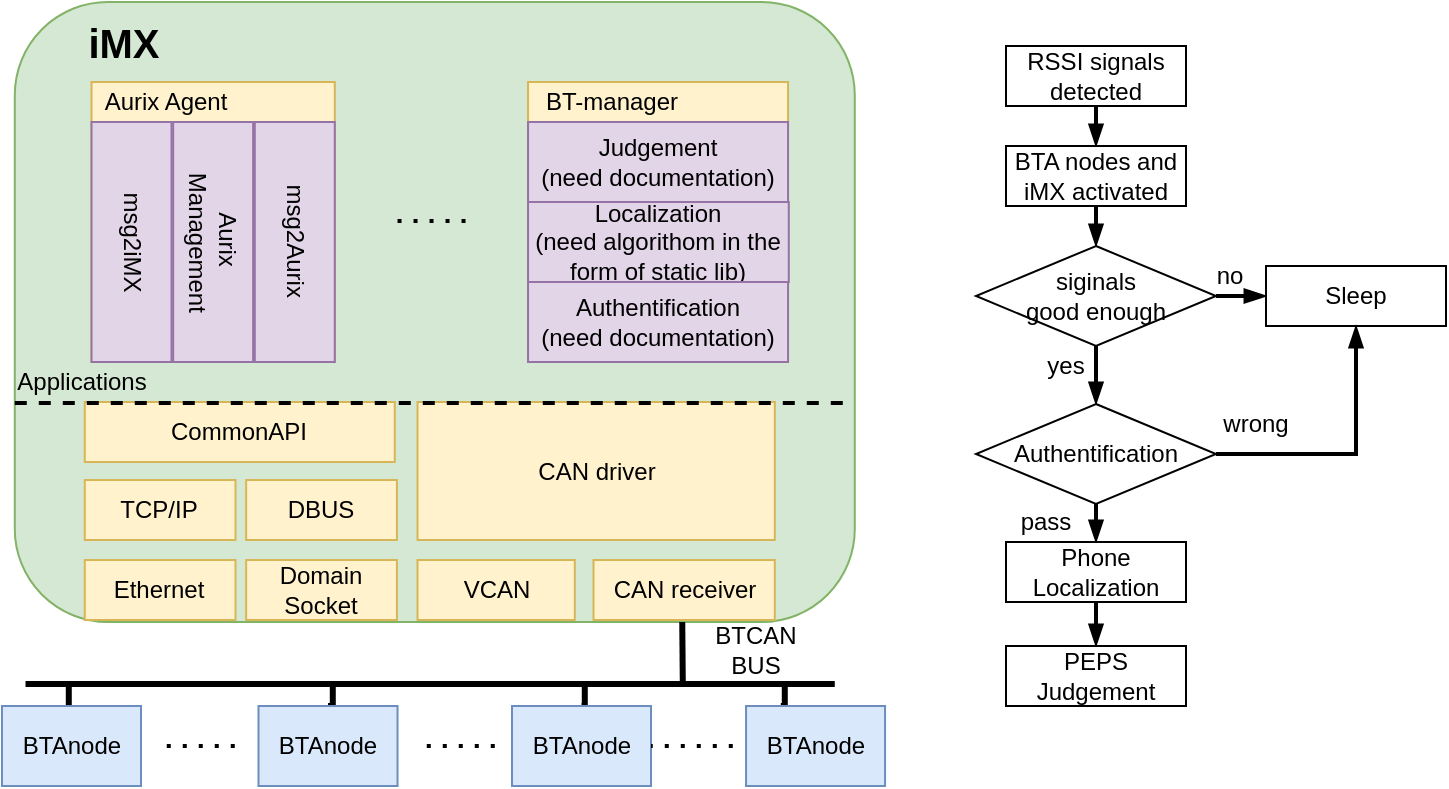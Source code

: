 <mxfile version="13.6.5" type="github">
  <diagram id="6UJGkoR6RnkgBrW9vDAt" name="Page-1">
    <mxGraphModel grid="0" dx="1022" dy="432" gridSize="10" guides="1" tooltips="1" connect="1" arrows="1" fold="1" page="1" pageScale="1" pageWidth="827" pageHeight="1169" math="0" shadow="0">
      <root>
        <mxCell id="0" />
        <mxCell id="1" parent="0" />
        <mxCell id="lEMxjgnDE3hor83zUmYU-257" value="" parent="1" style="rounded=1;whiteSpace=wrap;html=1;fillColor=#d5e8d4;strokeColor=#82b366;" vertex="1">
          <mxGeometry as="geometry" x="86.39" y="450" width="420" height="310" />
        </mxCell>
        <mxCell id="lEMxjgnDE3hor83zUmYU-258" value="" parent="1" style="rounded=0;whiteSpace=wrap;html=1;fillColor=#fff2cc;strokeColor=#d6b656;" vertex="1">
          <mxGeometry as="geometry" x="343.02" y="490" width="130" height="140" />
        </mxCell>
        <mxCell id="lEMxjgnDE3hor83zUmYU-259" value="Localization&lt;br&gt;(need algorithom in the form of static lib)" parent="1" style="rounded=0;whiteSpace=wrap;html=1;fillColor=#e1d5e7;strokeColor=#9673a6;" vertex="1">
          <mxGeometry as="geometry" x="343.02" y="550" width="130.37" height="40" />
        </mxCell>
        <mxCell id="lEMxjgnDE3hor83zUmYU-260" value="Authentification&lt;br&gt;(need documentation)" parent="1" style="rounded=0;whiteSpace=wrap;html=1;fillColor=#e1d5e7;strokeColor=#9673a6;" vertex="1">
          <mxGeometry as="geometry" x="343.02" y="590" width="130" height="40" />
        </mxCell>
        <mxCell id="lEMxjgnDE3hor83zUmYU-261" parent="1" style="edgeStyle=orthogonalEdgeStyle;rounded=0;orthogonalLoop=1;jettySize=auto;html=1;exitX=0.5;exitY=0;exitDx=0;exitDy=0;endArrow=none;endFill=0;strokeWidth=3;" edge="1" source="lEMxjgnDE3hor83zUmYU-262">
          <mxGeometry as="geometry" relative="1">
            <mxPoint as="targetPoint" x="113.39" y="792" />
          </mxGeometry>
        </mxCell>
        <mxCell id="lEMxjgnDE3hor83zUmYU-262" value="BTAnode" parent="1" style="rounded=0;whiteSpace=wrap;html=1;fillColor=#dae8fc;strokeColor=#6c8ebf;" vertex="1">
          <mxGeometry as="geometry" x="80" y="802" width="69.51" height="40" />
        </mxCell>
        <mxCell id="lEMxjgnDE3hor83zUmYU-263" value="" parent="1" style="endArrow=none;html=1;strokeWidth=3;" edge="1">
          <mxGeometry as="geometry" width="50" height="50" relative="1">
            <mxPoint as="sourcePoint" x="420.39" y="790" />
            <mxPoint as="targetPoint" x="420.13" y="760" />
          </mxGeometry>
        </mxCell>
        <mxCell id="lEMxjgnDE3hor83zUmYU-264" value="" parent="1" style="endArrow=none;html=1;strokeWidth=3;" edge="1">
          <mxGeometry as="geometry" width="50" height="50" relative="1">
            <mxPoint as="sourcePoint" x="91.76" y="791" />
            <mxPoint as="targetPoint" x="496.39" y="791" />
          </mxGeometry>
        </mxCell>
        <mxCell id="lEMxjgnDE3hor83zUmYU-265" value="BTCAN BUS" parent="1" style="text;html=1;strokeColor=none;fillColor=none;align=center;verticalAlign=middle;whiteSpace=wrap;rounded=0;" vertex="1">
          <mxGeometry as="geometry" x="431.76" y="764" width="50" height="20" />
        </mxCell>
        <mxCell id="lEMxjgnDE3hor83zUmYU-266" value="&lt;b style=&quot;font-size: 20px&quot;&gt;&lt;font style=&quot;font-size: 20px&quot;&gt;iMX&lt;/font&gt;&lt;/b&gt;" parent="1" style="text;html=1;strokeColor=none;fillColor=none;align=center;verticalAlign=middle;whiteSpace=wrap;rounded=0;" vertex="1">
          <mxGeometry as="geometry" x="121.39" y="460" width="40" height="20" />
        </mxCell>
        <mxCell id="lEMxjgnDE3hor83zUmYU-267" value="Judgement&lt;br&gt;(need documentation)" parent="1" style="rounded=0;whiteSpace=wrap;html=1;fillColor=#e1d5e7;strokeColor=#9673a6;" vertex="1">
          <mxGeometry as="geometry" x="343.02" y="510" width="130" height="40" />
        </mxCell>
        <mxCell id="lEMxjgnDE3hor83zUmYU-268" value="BT-manager" parent="1" style="text;html=1;strokeColor=none;fillColor=none;align=center;verticalAlign=middle;whiteSpace=wrap;rounded=0;" vertex="1">
          <mxGeometry as="geometry" x="349.76" y="490" width="70" height="20" />
        </mxCell>
        <mxCell id="lEMxjgnDE3hor83zUmYU-269" value="" parent="1" style="endArrow=none;dashed=1;html=1;dashPattern=1 3;strokeWidth=2;" edge="1">
          <mxGeometry as="geometry" width="50" height="50" relative="1">
            <mxPoint as="sourcePoint" x="196.39" y="822" />
            <mxPoint as="targetPoint" x="156.39" y="822" />
          </mxGeometry>
        </mxCell>
        <mxCell id="lEMxjgnDE3hor83zUmYU-270" value="CAN receiver" parent="1" style="rounded=0;whiteSpace=wrap;html=1;fillColor=#fff2cc;strokeColor=#d6b656;" vertex="1">
          <mxGeometry as="geometry" x="375.76" y="729" width="90.63" height="30" />
        </mxCell>
        <mxCell id="lEMxjgnDE3hor83zUmYU-271" value="VCAN" parent="1" style="rounded=0;whiteSpace=wrap;html=1;fillColor=#fff2cc;strokeColor=#d6b656;" vertex="1">
          <mxGeometry as="geometry" x="287.76" y="729" width="78.63" height="30" />
        </mxCell>
        <mxCell id="lEMxjgnDE3hor83zUmYU-272" value="" parent="1" style="rounded=0;whiteSpace=wrap;html=1;fillColor=#fff2cc;strokeColor=#d6b656;" vertex="1">
          <mxGeometry as="geometry" x="124.76" y="490" width="121.63" height="140" />
        </mxCell>
        <mxCell id="lEMxjgnDE3hor83zUmYU-273" value="CAN driver" parent="1" style="rounded=0;whiteSpace=wrap;html=1;fillColor=#fff2cc;strokeColor=#d6b656;" vertex="1">
          <mxGeometry as="geometry" x="287.76" y="650" width="178.63" height="69" />
        </mxCell>
        <mxCell id="lEMxjgnDE3hor83zUmYU-274" value="DBUS" parent="1" style="rounded=0;whiteSpace=wrap;html=1;fillColor=#fff2cc;strokeColor=#d6b656;" vertex="1">
          <mxGeometry as="geometry" x="202.08" y="689" width="75.37" height="30" />
        </mxCell>
        <mxCell id="lEMxjgnDE3hor83zUmYU-275" value="TCP/IP" parent="1" style="rounded=0;whiteSpace=wrap;html=1;fillColor=#fff2cc;strokeColor=#d6b656;" vertex="1">
          <mxGeometry as="geometry" x="121.39" y="689" width="75.37" height="30" />
        </mxCell>
        <mxCell id="lEMxjgnDE3hor83zUmYU-276" value="Ethernet" parent="1" style="rounded=0;whiteSpace=wrap;html=1;fillColor=#fff2cc;strokeColor=#d6b656;" vertex="1">
          <mxGeometry as="geometry" x="121.39" y="729" width="75.37" height="30" />
        </mxCell>
        <mxCell id="lEMxjgnDE3hor83zUmYU-277" value="Domain Socket" parent="1" style="rounded=0;whiteSpace=wrap;html=1;fillColor=#fff2cc;strokeColor=#d6b656;" vertex="1">
          <mxGeometry as="geometry" x="202.08" y="729" width="75.37" height="30" />
        </mxCell>
        <mxCell id="lEMxjgnDE3hor83zUmYU-278" value="CommonAPI" parent="1" style="rounded=0;whiteSpace=wrap;html=1;fillColor=#fff2cc;strokeColor=#d6b656;" vertex="1">
          <mxGeometry as="geometry" x="121.39" y="650" width="155" height="30" />
        </mxCell>
        <mxCell id="lEMxjgnDE3hor83zUmYU-279" parent="1" style="edgeStyle=orthogonalEdgeStyle;rounded=0;orthogonalLoop=1;jettySize=auto;html=1;exitX=0.5;exitY=0;exitDx=0;exitDy=0;endArrow=none;endFill=0;strokeWidth=3;" edge="1" source="lEMxjgnDE3hor83zUmYU-280">
          <mxGeometry as="geometry" relative="1">
            <mxPoint as="targetPoint" x="245.39" y="792" />
          </mxGeometry>
        </mxCell>
        <mxCell id="lEMxjgnDE3hor83zUmYU-280" value="BTAnode" parent="1" style="rounded=0;whiteSpace=wrap;html=1;fillColor=#dae8fc;strokeColor=#6c8ebf;" vertex="1">
          <mxGeometry as="geometry" x="208.25" y="802" width="69.51" height="40" />
        </mxCell>
        <mxCell id="lEMxjgnDE3hor83zUmYU-281" parent="1" style="edgeStyle=orthogonalEdgeStyle;rounded=0;orthogonalLoop=1;jettySize=auto;html=1;exitX=0.5;exitY=0;exitDx=0;exitDy=0;strokeWidth=3;endArrow=none;endFill=0;" edge="1" source="lEMxjgnDE3hor83zUmYU-282">
          <mxGeometry as="geometry" relative="1">
            <mxPoint as="targetPoint" x="371.39" y="792" />
          </mxGeometry>
        </mxCell>
        <mxCell id="lEMxjgnDE3hor83zUmYU-282" value="BTAnode" parent="1" style="rounded=0;whiteSpace=wrap;html=1;fillColor=#dae8fc;strokeColor=#6c8ebf;" vertex="1">
          <mxGeometry as="geometry" x="335" y="802" width="69.51" height="40" />
        </mxCell>
        <mxCell id="lEMxjgnDE3hor83zUmYU-283" value="" parent="1" style="endArrow=none;dashed=1;html=1;dashPattern=1 3;strokeWidth=2;" edge="1">
          <mxGeometry as="geometry" width="50" height="50" relative="1">
            <mxPoint as="sourcePoint" x="326.39" y="822" />
            <mxPoint as="targetPoint" x="286.39" y="822" />
          </mxGeometry>
        </mxCell>
        <mxCell id="lEMxjgnDE3hor83zUmYU-284" parent="1" style="edgeStyle=orthogonalEdgeStyle;rounded=0;orthogonalLoop=1;jettySize=auto;html=1;exitX=0.25;exitY=0;exitDx=0;exitDy=0;endArrow=none;endFill=0;strokeWidth=3;" edge="1" source="lEMxjgnDE3hor83zUmYU-285">
          <mxGeometry as="geometry" relative="1">
            <mxPoint as="targetPoint" x="471.39" y="792" />
          </mxGeometry>
        </mxCell>
        <mxCell id="lEMxjgnDE3hor83zUmYU-285" value="BTAnode" parent="1" style="rounded=0;whiteSpace=wrap;html=1;fillColor=#dae8fc;strokeColor=#6c8ebf;" vertex="1">
          <mxGeometry as="geometry" x="452.02" y="802" width="69.51" height="40" />
        </mxCell>
        <mxCell id="lEMxjgnDE3hor83zUmYU-286" value="" parent="1" style="endArrow=none;dashed=1;html=1;dashPattern=1 3;strokeWidth=2;entryX=1;entryY=0.5;entryDx=0;entryDy=0;" edge="1" target="lEMxjgnDE3hor83zUmYU-282">
          <mxGeometry as="geometry" width="50" height="50" relative="1">
            <mxPoint as="sourcePoint" x="445.39" y="822" />
            <mxPoint as="targetPoint" x="296.39" y="832" />
          </mxGeometry>
        </mxCell>
        <mxCell id="lEMxjgnDE3hor83zUmYU-287" value="" parent="1" style="endArrow=none;html=1;strokeWidth=2;entryX=1;entryY=0.75;entryDx=0;entryDy=0;exitX=0;exitY=0.75;exitDx=0;exitDy=0;dashed=1;" edge="1">
          <mxGeometry as="geometry" width="50" height="50" relative="1">
            <mxPoint as="sourcePoint" x="86.39" y="650.5" />
            <mxPoint as="targetPoint" x="506.39" y="650.5" />
          </mxGeometry>
        </mxCell>
        <mxCell id="lEMxjgnDE3hor83zUmYU-288" value="msg2iMX" parent="1" style="rounded=0;whiteSpace=wrap;html=1;fillColor=#e1d5e7;strokeColor=#9673a6;portConstraintRotation=0;direction=east;verticalAlign=middle;horizontal=0;rotation=-180;" vertex="1">
          <mxGeometry as="geometry" x="124.76" y="510" width="40" height="120" />
        </mxCell>
        <mxCell id="lEMxjgnDE3hor83zUmYU-289" value="Aurix&amp;nbsp;&lt;br&gt;Management" parent="1" style="rounded=0;whiteSpace=wrap;html=1;fillColor=#e1d5e7;strokeColor=#9673a6;portConstraintRotation=0;direction=east;verticalAlign=middle;horizontal=0;rotation=-180;" vertex="1">
          <mxGeometry as="geometry" x="165.57" y="510" width="40" height="120" />
        </mxCell>
        <mxCell id="lEMxjgnDE3hor83zUmYU-290" value="msg2Aurix" parent="1" style="rounded=0;whiteSpace=wrap;html=1;fillColor=#e1d5e7;strokeColor=#9673a6;portConstraintRotation=0;direction=east;verticalAlign=middle;horizontal=0;rotation=-180;" vertex="1">
          <mxGeometry as="geometry" x="206.39" y="510" width="40" height="120" />
        </mxCell>
        <mxCell id="lEMxjgnDE3hor83zUmYU-291" value="Aurix Agent" parent="1" style="text;html=1;strokeColor=none;fillColor=none;align=center;verticalAlign=middle;whiteSpace=wrap;rounded=0;" vertex="1">
          <mxGeometry as="geometry" x="126.76" y="490" width="70" height="20" />
        </mxCell>
        <mxCell id="lEMxjgnDE3hor83zUmYU-292" value="" parent="1" style="endArrow=none;dashed=1;html=1;dashPattern=1 3;strokeWidth=2;" edge="1">
          <mxGeometry as="geometry" width="50" height="50" relative="1">
            <mxPoint as="sourcePoint" x="311.76" y="559.5" />
            <mxPoint as="targetPoint" x="271.76" y="559.5" />
          </mxGeometry>
        </mxCell>
        <mxCell id="lEMxjgnDE3hor83zUmYU-293" value="Applications" parent="1" style="text;html=1;strokeColor=none;fillColor=none;align=center;verticalAlign=middle;whiteSpace=wrap;rounded=0;fontColor=none;" vertex="1">
          <mxGeometry as="geometry" x="100.39" y="630" width="40" height="20" />
        </mxCell>
        <mxCell id="lEMxjgnDE3hor83zUmYU-296" parent="1" style="edgeStyle=orthogonalEdgeStyle;rounded=0;orthogonalLoop=1;jettySize=auto;html=1;exitX=0.5;exitY=1;exitDx=0;exitDy=0;entryX=0.5;entryY=0;entryDx=0;entryDy=0;endArrow=blockThin;endFill=1;strokeWidth=2;fontColor=none;" edge="1" source="lEMxjgnDE3hor83zUmYU-294" target="lEMxjgnDE3hor83zUmYU-295">
          <mxGeometry as="geometry" relative="1" />
        </mxCell>
        <mxCell id="lEMxjgnDE3hor83zUmYU-294" value="RSSI signals detected" parent="1" style="rounded=0;whiteSpace=wrap;html=1;gradientColor=none;fontColor=none;" vertex="1">
          <mxGeometry as="geometry" x="582" y="472" width="90" height="30" />
        </mxCell>
        <mxCell id="lEMxjgnDE3hor83zUmYU-300" parent="1" style="edgeStyle=orthogonalEdgeStyle;rounded=0;orthogonalLoop=1;jettySize=auto;html=1;exitX=0.5;exitY=1;exitDx=0;exitDy=0;entryX=0.5;entryY=0;entryDx=0;entryDy=0;endArrow=blockThin;endFill=1;strokeWidth=2;fontColor=none;" edge="1" source="lEMxjgnDE3hor83zUmYU-295">
          <mxGeometry as="geometry" relative="1">
            <mxPoint as="targetPoint" x="627" y="572" />
          </mxGeometry>
        </mxCell>
        <mxCell id="lEMxjgnDE3hor83zUmYU-295" value="BTA nodes and iMX activated" parent="1" style="rounded=0;whiteSpace=wrap;html=1;gradientColor=none;fontColor=none;" vertex="1">
          <mxGeometry as="geometry" x="582" y="522" width="90" height="30" />
        </mxCell>
        <mxCell id="lEMxjgnDE3hor83zUmYU-301" parent="1" style="edgeStyle=orthogonalEdgeStyle;rounded=0;orthogonalLoop=1;jettySize=auto;html=1;exitX=0.5;exitY=1;exitDx=0;exitDy=0;entryX=0.5;entryY=0;entryDx=0;entryDy=0;endArrow=blockThin;endFill=1;strokeWidth=2;fontColor=none;" edge="1">
          <mxGeometry as="geometry" relative="1">
            <mxPoint as="sourcePoint" x="627" y="602" />
            <mxPoint as="targetPoint" x="627" y="651" />
          </mxGeometry>
        </mxCell>
        <mxCell id="lEMxjgnDE3hor83zUmYU-304" parent="1" style="edgeStyle=orthogonalEdgeStyle;rounded=0;orthogonalLoop=1;jettySize=auto;html=1;exitX=0.5;exitY=1;exitDx=0;exitDy=0;entryX=0.5;entryY=0;entryDx=0;entryDy=0;endArrow=blockThin;endFill=1;strokeWidth=2;fontColor=none;" edge="1" target="lEMxjgnDE3hor83zUmYU-303">
          <mxGeometry as="geometry" relative="1">
            <mxPoint as="sourcePoint" x="627" y="701" />
          </mxGeometry>
        </mxCell>
        <mxCell id="lEMxjgnDE3hor83zUmYU-306" parent="1" style="edgeStyle=orthogonalEdgeStyle;rounded=0;orthogonalLoop=1;jettySize=auto;html=1;exitX=0.5;exitY=1;exitDx=0;exitDy=0;entryX=0.5;entryY=0;entryDx=0;entryDy=0;endArrow=blockThin;endFill=1;strokeWidth=2;fontColor=none;" edge="1" source="lEMxjgnDE3hor83zUmYU-303" target="lEMxjgnDE3hor83zUmYU-305">
          <mxGeometry as="geometry" relative="1" />
        </mxCell>
        <mxCell id="lEMxjgnDE3hor83zUmYU-303" value="Phone Localization" parent="1" style="rounded=0;whiteSpace=wrap;html=1;gradientColor=none;fontColor=none;" vertex="1">
          <mxGeometry as="geometry" x="582" y="720" width="90" height="30" />
        </mxCell>
        <mxCell id="lEMxjgnDE3hor83zUmYU-305" value="PEPS Judgement" parent="1" style="rounded=0;whiteSpace=wrap;html=1;gradientColor=none;fontColor=none;" vertex="1">
          <mxGeometry as="geometry" x="582" y="772" width="90" height="30" />
        </mxCell>
        <mxCell id="lEMxjgnDE3hor83zUmYU-310" parent="1" style="edgeStyle=orthogonalEdgeStyle;rounded=0;orthogonalLoop=1;jettySize=auto;html=1;exitX=1;exitY=0.5;exitDx=0;exitDy=0;exitPerimeter=0;entryX=0;entryY=0.5;entryDx=0;entryDy=0;endArrow=blockThin;endFill=1;strokeWidth=2;fontColor=none;" edge="1" source="lEMxjgnDE3hor83zUmYU-307" target="lEMxjgnDE3hor83zUmYU-309">
          <mxGeometry as="geometry" relative="1" />
        </mxCell>
        <mxCell id="lEMxjgnDE3hor83zUmYU-307" value="siginals&lt;br&gt;good enough" parent="1" style="strokeWidth=1;html=1;shape=mxgraph.flowchart.decision;whiteSpace=wrap;rounded=0;gradientColor=none;fontColor=none;" vertex="1">
          <mxGeometry as="geometry" x="567" y="572" width="120" height="50" />
        </mxCell>
        <mxCell id="lEMxjgnDE3hor83zUmYU-308" value="yes" parent="1" style="text;html=1;strokeColor=none;fillColor=none;align=center;verticalAlign=middle;whiteSpace=wrap;rounded=0;fontColor=none;" vertex="1">
          <mxGeometry as="geometry" x="592" y="622" width="40" height="20" />
        </mxCell>
        <mxCell id="lEMxjgnDE3hor83zUmYU-309" value="Sleep" parent="1" style="rounded=0;whiteSpace=wrap;html=1;gradientColor=none;fontColor=none;" vertex="1">
          <mxGeometry as="geometry" x="712" y="582" width="90" height="30" />
        </mxCell>
        <mxCell id="lEMxjgnDE3hor83zUmYU-311" value="no" parent="1" style="text;html=1;strokeColor=none;fillColor=none;align=center;verticalAlign=middle;whiteSpace=wrap;rounded=0;fontColor=none;" vertex="1">
          <mxGeometry as="geometry" x="674" y="577" width="40" height="20" />
        </mxCell>
        <mxCell id="lEMxjgnDE3hor83zUmYU-315" parent="1" style="edgeStyle=orthogonalEdgeStyle;rounded=0;orthogonalLoop=1;jettySize=auto;html=1;exitX=1;exitY=0.5;exitDx=0;exitDy=0;exitPerimeter=0;entryX=0.5;entryY=1;entryDx=0;entryDy=0;endArrow=blockThin;endFill=1;strokeWidth=2;fontColor=none;" edge="1" source="lEMxjgnDE3hor83zUmYU-314" target="lEMxjgnDE3hor83zUmYU-309">
          <mxGeometry as="geometry" relative="1" />
        </mxCell>
        <mxCell id="lEMxjgnDE3hor83zUmYU-314" value="Authentification" parent="1" style="strokeWidth=1;html=1;shape=mxgraph.flowchart.decision;whiteSpace=wrap;rounded=0;gradientColor=none;fontColor=none;" vertex="1">
          <mxGeometry as="geometry" x="567" y="651" width="120" height="50" />
        </mxCell>
        <mxCell id="lEMxjgnDE3hor83zUmYU-316" value="wrong" parent="1" style="text;html=1;strokeColor=none;fillColor=none;align=center;verticalAlign=middle;whiteSpace=wrap;rounded=0;fontColor=none;" vertex="1">
          <mxGeometry as="geometry" x="687" y="651" width="40" height="20" />
        </mxCell>
        <mxCell id="lEMxjgnDE3hor83zUmYU-318" value="pass" parent="1" style="text;html=1;strokeColor=none;fillColor=none;align=center;verticalAlign=middle;whiteSpace=wrap;rounded=0;fontColor=none;" vertex="1">
          <mxGeometry as="geometry" x="582" y="700" width="40" height="20" />
        </mxCell>
      </root>
    </mxGraphModel>
  </diagram>
</mxfile>
